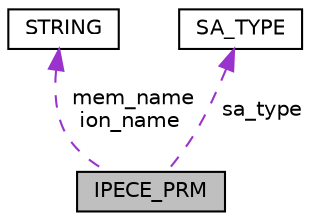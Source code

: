 digraph "IPECE_PRM"
{
  edge [fontname="Helvetica",fontsize="10",labelfontname="Helvetica",labelfontsize="10"];
  node [fontname="Helvetica",fontsize="10",shape=record];
  Node1 [label="IPECE_PRM",height=0.2,width=0.4,color="black", fillcolor="grey75", style="filled" fontcolor="black"];
  Node2 -> Node1 [dir="back",color="darkorchid3",fontsize="10",style="dashed",label=" mem_name\nion_name" ,fontname="Helvetica"];
  Node2 [label="STRING",height=0.2,width=0.4,color="black", fillcolor="white", style="filled",URL="$struct_s_t_r_i_n_g.html"];
  Node3 -> Node1 [dir="back",color="darkorchid3",fontsize="10",style="dashed",label=" sa_type" ,fontname="Helvetica"];
  Node3 [label="SA_TYPE",height=0.2,width=0.4,color="black", fillcolor="white", style="filled",URL="$struct_s_a___t_y_p_e.html"];
}
